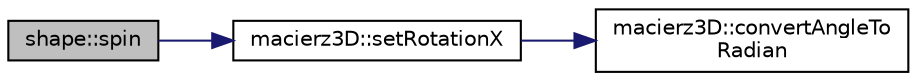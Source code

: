 digraph "shape::spin"
{
  edge [fontname="Helvetica",fontsize="10",labelfontname="Helvetica",labelfontsize="10"];
  node [fontname="Helvetica",fontsize="10",shape=record];
  rankdir="LR";
  Node29 [label="shape::spin",height=0.2,width=0.4,color="black", fillcolor="grey75", style="filled", fontcolor="black"];
  Node29 -> Node30 [color="midnightblue",fontsize="10",style="solid",fontname="Helvetica"];
  Node30 [label="macierz3D::setRotationX",height=0.2,width=0.4,color="black", fillcolor="white", style="filled",URL="$classmacierz3_d.html#a3de6635080110f6909f1583c064d36d4"];
  Node30 -> Node31 [color="midnightblue",fontsize="10",style="solid",fontname="Helvetica"];
  Node31 [label="macierz3D::convertAngleTo\lRadian",height=0.2,width=0.4,color="black", fillcolor="white", style="filled",URL="$classmacierz3_d.html#adcfa9be065de99af1bab86f6c312dd9c",tooltip="zamienia stopnie na radiany "];
}
